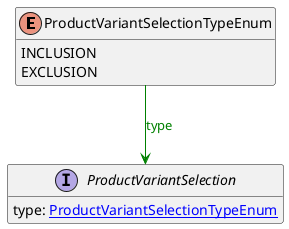 @startuml

hide methods
enum ProductVariantSelectionTypeEnum {
    INCLUSION
    EXCLUSION
}
interface ProductVariantSelection [[ProductVariantSelection.svg]]  {
    type: [[ProductVariantSelectionTypeEnum.svg ProductVariantSelectionTypeEnum]]
}
ProductVariantSelectionTypeEnum --> ProductVariantSelection #green;text:green : "type"
@enduml
